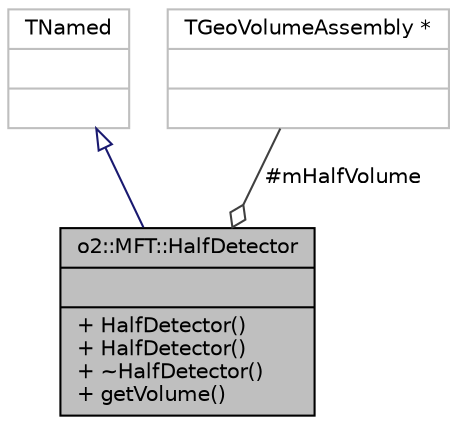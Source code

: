 digraph "o2::MFT::HalfDetector"
{
 // INTERACTIVE_SVG=YES
  bgcolor="transparent";
  edge [fontname="Helvetica",fontsize="10",labelfontname="Helvetica",labelfontsize="10"];
  node [fontname="Helvetica",fontsize="10",shape=record];
  Node1 [label="{o2::MFT::HalfDetector\n||+ HalfDetector()\l+ HalfDetector()\l+ ~HalfDetector()\l+ getVolume()\l}",height=0.2,width=0.4,color="black", fillcolor="grey75", style="filled" fontcolor="black"];
  Node2 -> Node1 [dir="back",color="midnightblue",fontsize="10",style="solid",arrowtail="onormal",fontname="Helvetica"];
  Node2 [label="{TNamed\n||}",height=0.2,width=0.4,color="grey75"];
  Node3 -> Node1 [color="grey25",fontsize="10",style="solid",label=" #mHalfVolume" ,arrowhead="odiamond",fontname="Helvetica"];
  Node3 [label="{TGeoVolumeAssembly *\n||}",height=0.2,width=0.4,color="grey75"];
}
